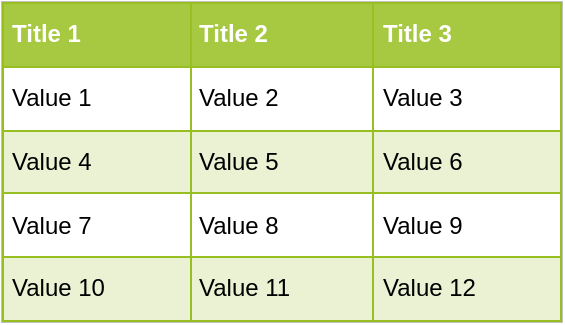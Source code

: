 <mxfile version="18.0.2" type="github">
  <diagram id="ZyEHLoStDhTTt1LyjpSQ" name="Page-1">
    <mxGraphModel dx="1377" dy="769" grid="1" gridSize="10" guides="1" tooltips="1" connect="1" arrows="1" fold="1" page="1" pageScale="1" pageWidth="827" pageHeight="1169" math="0" shadow="0">
      <root>
        <mxCell id="0" />
        <mxCell id="1" parent="0" />
        <mxCell id="a7ua9TVbpjWFF_audKd2-1" value="&lt;table border=&quot;1&quot; width=&quot;100%&quot; height=&quot;100%&quot; cellpadding=&quot;4&quot; style=&quot;width:100%;height:100%;border-collapse:collapse;&quot;&gt;&lt;tr style=&quot;background-color:#A7C942;color:#ffffff;border:1px solid #98bf21;&quot;&gt;&lt;th align=&quot;left&quot;&gt;Title 1&lt;/th&gt;&lt;th align=&quot;left&quot;&gt;Title 2&lt;/th&gt;&lt;th align=&quot;left&quot;&gt;Title 3&lt;/th&gt;&lt;/tr&gt;&lt;tr style=&quot;border:1px solid #98bf21;&quot;&gt;&lt;td&gt;Value 1&lt;/td&gt;&lt;td&gt;Value 2&lt;/td&gt;&lt;td&gt;Value 3&lt;/td&gt;&lt;/tr&gt;&lt;tr style=&quot;background-color:#EAF2D3;border:1px solid #98bf21;&quot;&gt;&lt;td&gt;Value 4&lt;/td&gt;&lt;td&gt;Value 5&lt;/td&gt;&lt;td&gt;Value 6&lt;/td&gt;&lt;/tr&gt;&lt;tr style=&quot;border:1px solid #98bf21;&quot;&gt;&lt;td&gt;Value 7&lt;/td&gt;&lt;td&gt;Value 8&lt;/td&gt;&lt;td&gt;Value 9&lt;/td&gt;&lt;/tr&gt;&lt;tr style=&quot;background-color:#EAF2D3;border:1px solid #98bf21;&quot;&gt;&lt;td&gt;Value 10&lt;/td&gt;&lt;td&gt;Value 11&lt;/td&gt;&lt;td&gt;Value 12&lt;/td&gt;&lt;/tr&gt;&lt;/table&gt;" style="text;html=1;strokeColor=#c0c0c0;fillColor=#ffffff;overflow=fill;rounded=0;" vertex="1" parent="1">
          <mxGeometry x="280" y="270" width="280" height="160" as="geometry" />
        </mxCell>
      </root>
    </mxGraphModel>
  </diagram>
</mxfile>
